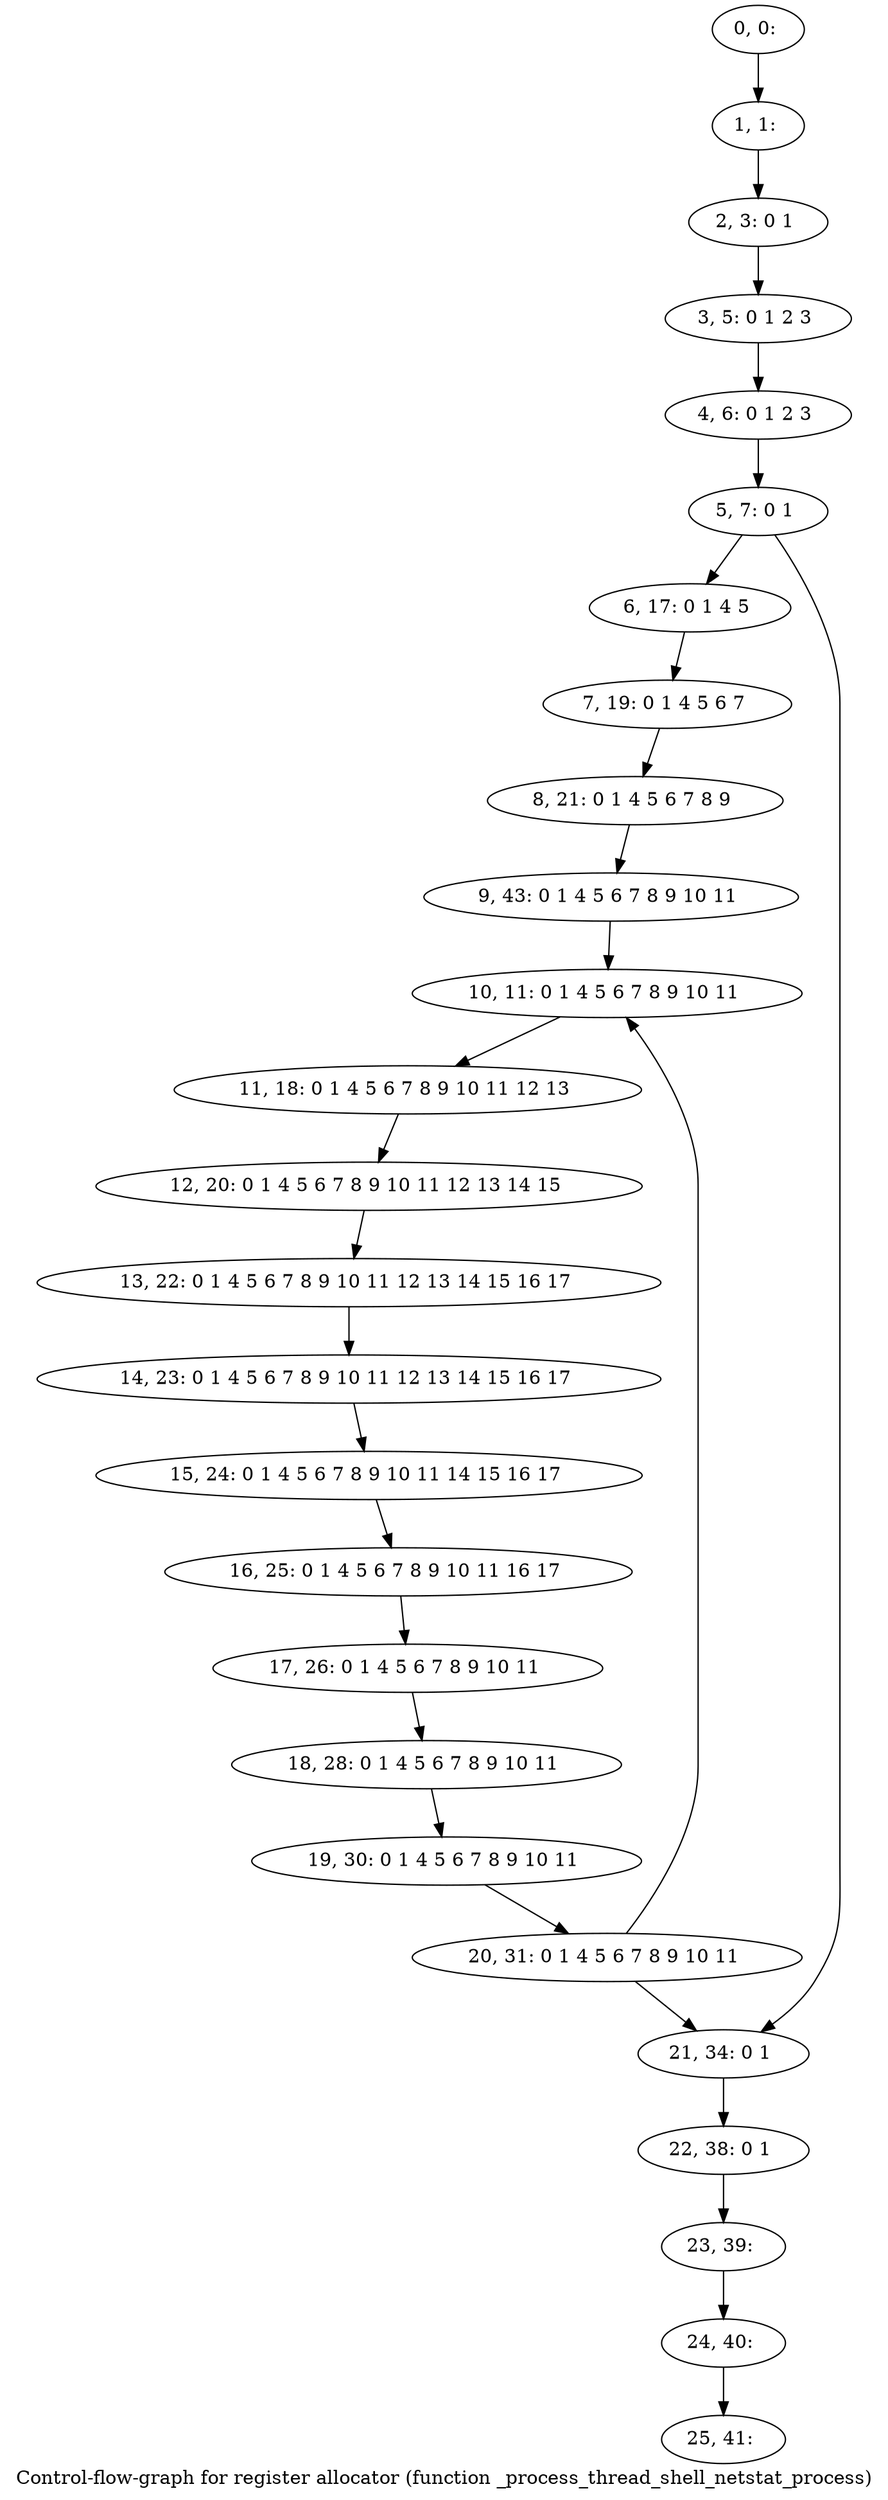 digraph G {
graph [label="Control-flow-graph for register allocator (function _process_thread_shell_netstat_process)"]
0[label="0, 0: "];
1[label="1, 1: "];
2[label="2, 3: 0 1 "];
3[label="3, 5: 0 1 2 3 "];
4[label="4, 6: 0 1 2 3 "];
5[label="5, 7: 0 1 "];
6[label="6, 17: 0 1 4 5 "];
7[label="7, 19: 0 1 4 5 6 7 "];
8[label="8, 21: 0 1 4 5 6 7 8 9 "];
9[label="9, 43: 0 1 4 5 6 7 8 9 10 11 "];
10[label="10, 11: 0 1 4 5 6 7 8 9 10 11 "];
11[label="11, 18: 0 1 4 5 6 7 8 9 10 11 12 13 "];
12[label="12, 20: 0 1 4 5 6 7 8 9 10 11 12 13 14 15 "];
13[label="13, 22: 0 1 4 5 6 7 8 9 10 11 12 13 14 15 16 17 "];
14[label="14, 23: 0 1 4 5 6 7 8 9 10 11 12 13 14 15 16 17 "];
15[label="15, 24: 0 1 4 5 6 7 8 9 10 11 14 15 16 17 "];
16[label="16, 25: 0 1 4 5 6 7 8 9 10 11 16 17 "];
17[label="17, 26: 0 1 4 5 6 7 8 9 10 11 "];
18[label="18, 28: 0 1 4 5 6 7 8 9 10 11 "];
19[label="19, 30: 0 1 4 5 6 7 8 9 10 11 "];
20[label="20, 31: 0 1 4 5 6 7 8 9 10 11 "];
21[label="21, 34: 0 1 "];
22[label="22, 38: 0 1 "];
23[label="23, 39: "];
24[label="24, 40: "];
25[label="25, 41: "];
0->1 ;
1->2 ;
2->3 ;
3->4 ;
4->5 ;
5->6 ;
5->21 ;
6->7 ;
7->8 ;
8->9 ;
9->10 ;
10->11 ;
11->12 ;
12->13 ;
13->14 ;
14->15 ;
15->16 ;
16->17 ;
17->18 ;
18->19 ;
19->20 ;
20->21 ;
20->10 ;
21->22 ;
22->23 ;
23->24 ;
24->25 ;
}
